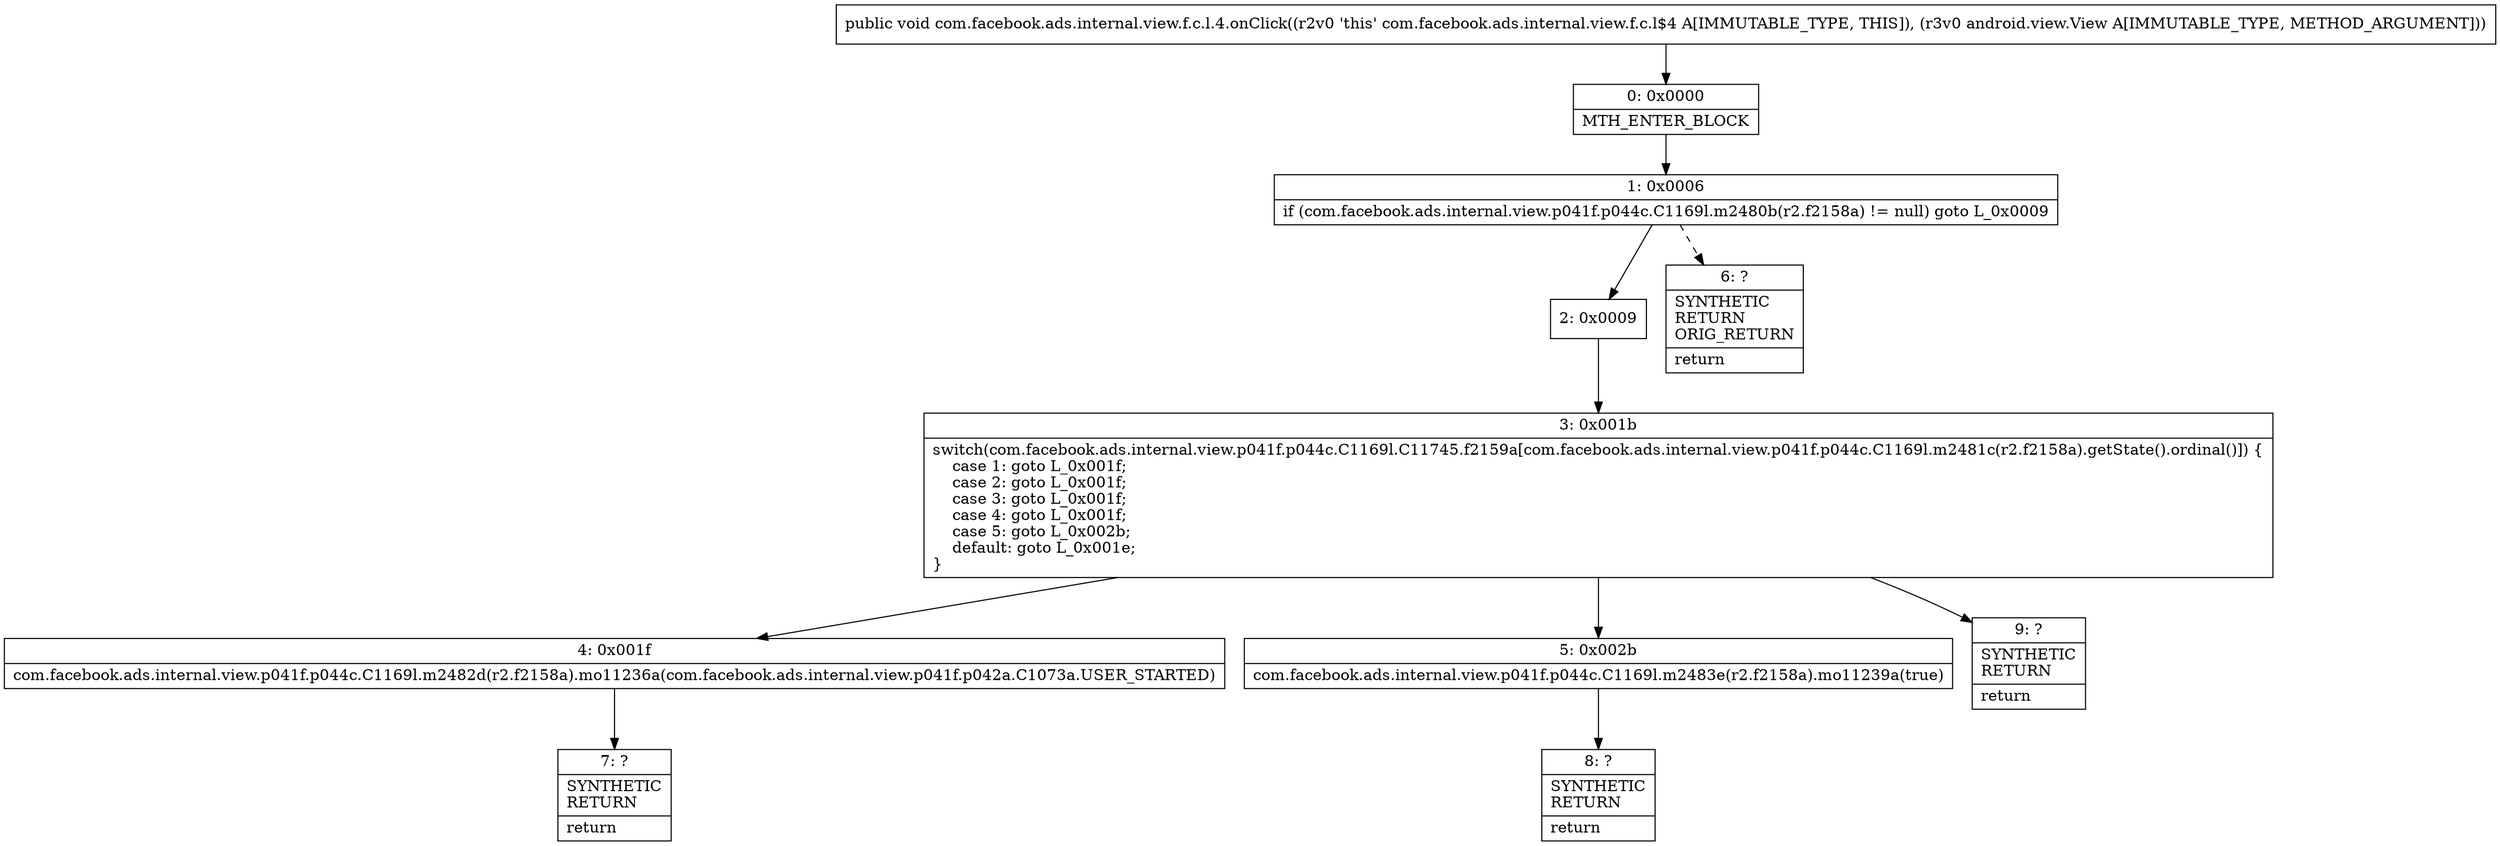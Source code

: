digraph "CFG forcom.facebook.ads.internal.view.f.c.l.4.onClick(Landroid\/view\/View;)V" {
Node_0 [shape=record,label="{0\:\ 0x0000|MTH_ENTER_BLOCK\l}"];
Node_1 [shape=record,label="{1\:\ 0x0006|if (com.facebook.ads.internal.view.p041f.p044c.C1169l.m2480b(r2.f2158a) != null) goto L_0x0009\l}"];
Node_2 [shape=record,label="{2\:\ 0x0009}"];
Node_3 [shape=record,label="{3\:\ 0x001b|switch(com.facebook.ads.internal.view.p041f.p044c.C1169l.C11745.f2159a[com.facebook.ads.internal.view.p041f.p044c.C1169l.m2481c(r2.f2158a).getState().ordinal()]) \{\l    case 1: goto L_0x001f;\l    case 2: goto L_0x001f;\l    case 3: goto L_0x001f;\l    case 4: goto L_0x001f;\l    case 5: goto L_0x002b;\l    default: goto L_0x001e;\l\}\l}"];
Node_4 [shape=record,label="{4\:\ 0x001f|com.facebook.ads.internal.view.p041f.p044c.C1169l.m2482d(r2.f2158a).mo11236a(com.facebook.ads.internal.view.p041f.p042a.C1073a.USER_STARTED)\l}"];
Node_5 [shape=record,label="{5\:\ 0x002b|com.facebook.ads.internal.view.p041f.p044c.C1169l.m2483e(r2.f2158a).mo11239a(true)\l}"];
Node_6 [shape=record,label="{6\:\ ?|SYNTHETIC\lRETURN\lORIG_RETURN\l|return\l}"];
Node_7 [shape=record,label="{7\:\ ?|SYNTHETIC\lRETURN\l|return\l}"];
Node_8 [shape=record,label="{8\:\ ?|SYNTHETIC\lRETURN\l|return\l}"];
Node_9 [shape=record,label="{9\:\ ?|SYNTHETIC\lRETURN\l|return\l}"];
MethodNode[shape=record,label="{public void com.facebook.ads.internal.view.f.c.l.4.onClick((r2v0 'this' com.facebook.ads.internal.view.f.c.l$4 A[IMMUTABLE_TYPE, THIS]), (r3v0 android.view.View A[IMMUTABLE_TYPE, METHOD_ARGUMENT])) }"];
MethodNode -> Node_0;
Node_0 -> Node_1;
Node_1 -> Node_2;
Node_1 -> Node_6[style=dashed];
Node_2 -> Node_3;
Node_3 -> Node_4;
Node_3 -> Node_5;
Node_3 -> Node_9;
Node_4 -> Node_7;
Node_5 -> Node_8;
}

